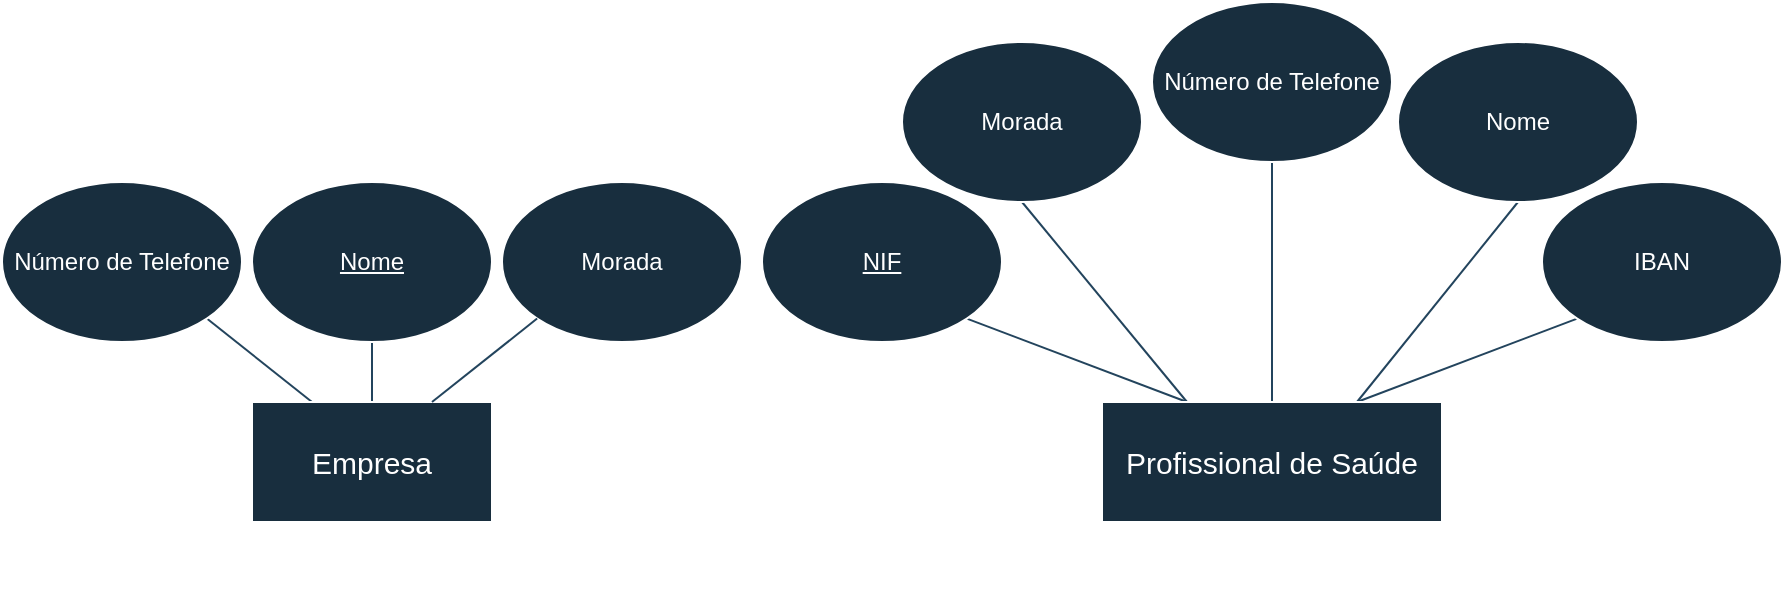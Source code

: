 <mxfile version="24.2.7" type="github" pages="2">
  <diagram id="R2lEEEUBdFMjLlhIrx00" name="Page-1">
    <mxGraphModel dx="1230" dy="783" grid="1" gridSize="10" guides="1" tooltips="1" connect="1" arrows="0" fold="1" page="1" pageScale="1" pageWidth="850" pageHeight="1100" math="0" shadow="0" extFonts="Permanent Marker^https://fonts.googleapis.com/css?family=Permanent+Marker">
      <root>
        <mxCell id="0" />
        <mxCell id="1" parent="0" />
        <mxCell id="osjCYdtPVFfUL0etH68a-21" style="rounded=0;orthogonalLoop=1;jettySize=auto;html=1;exitX=0.25;exitY=0;exitDx=0;exitDy=0;entryX=1;entryY=1;entryDx=0;entryDy=0;strokeColor=#23445D;endArrow=none;endFill=0;" edge="1" parent="1" source="osjCYdtPVFfUL0etH68a-17" target="osjCYdtPVFfUL0etH68a-19">
          <mxGeometry relative="1" as="geometry" />
        </mxCell>
        <mxCell id="osjCYdtPVFfUL0etH68a-24" style="rounded=0;orthogonalLoop=1;jettySize=auto;html=1;exitX=0.25;exitY=0;exitDx=0;exitDy=0;entryX=0.5;entryY=1;entryDx=0;entryDy=0;strokeColor=#23445D;endArrow=none;endFill=0;" edge="1" parent="1" source="osjCYdtPVFfUL0etH68a-17" target="osjCYdtPVFfUL0etH68a-23">
          <mxGeometry relative="1" as="geometry" />
        </mxCell>
        <mxCell id="osjCYdtPVFfUL0etH68a-25" style="edgeStyle=orthogonalEdgeStyle;rounded=0;orthogonalLoop=1;jettySize=auto;html=1;exitX=0.5;exitY=0;exitDx=0;exitDy=0;strokeColor=#23445D;entryX=0.5;entryY=1;entryDx=0;entryDy=0;endArrow=none;endFill=0;" edge="1" parent="1" source="osjCYdtPVFfUL0etH68a-17" target="osjCYdtPVFfUL0etH68a-26">
          <mxGeometry relative="1" as="geometry">
            <mxPoint x="645.0" y="170" as="targetPoint" />
          </mxGeometry>
        </mxCell>
        <mxCell id="osjCYdtPVFfUL0etH68a-28" style="rounded=0;orthogonalLoop=1;jettySize=auto;html=1;exitX=0.75;exitY=0;exitDx=0;exitDy=0;entryX=0.5;entryY=1;entryDx=0;entryDy=0;strokeColor=#23445D;endArrow=none;endFill=0;" edge="1" parent="1" source="osjCYdtPVFfUL0etH68a-17" target="osjCYdtPVFfUL0etH68a-27">
          <mxGeometry relative="1" as="geometry" />
        </mxCell>
        <mxCell id="osjCYdtPVFfUL0etH68a-30" style="rounded=0;orthogonalLoop=1;jettySize=auto;html=1;exitX=0.75;exitY=0;exitDx=0;exitDy=0;entryX=0;entryY=1;entryDx=0;entryDy=0;strokeColor=#23445D;endArrow=none;endFill=0;" edge="1" parent="1" source="osjCYdtPVFfUL0etH68a-17" target="osjCYdtPVFfUL0etH68a-29">
          <mxGeometry relative="1" as="geometry" />
        </mxCell>
        <mxCell id="osjCYdtPVFfUL0etH68a-17" value="&lt;font style=&quot;font-size: 15px;&quot;&gt;Profissional de Saúde&lt;/font&gt;" style="rounded=0;whiteSpace=wrap;html=1;strokeColor=#FFFFFF;fontColor=#FFFFFF;fillColor=#182E3E;" vertex="1" parent="1">
          <mxGeometry x="560" y="270" width="170" height="60" as="geometry" />
        </mxCell>
        <mxCell id="osjCYdtPVFfUL0etH68a-19" value="&lt;u&gt;NIF&lt;/u&gt;" style="ellipse;whiteSpace=wrap;html=1;labelBackgroundColor=none;fillColor=#182E3E;strokeColor=#FFFFFF;fontColor=#FFFFFF;" vertex="1" parent="1">
          <mxGeometry x="390" y="160" width="120" height="80" as="geometry" />
        </mxCell>
        <mxCell id="osjCYdtPVFfUL0etH68a-20" value="" style="group" vertex="1" connectable="0" parent="1">
          <mxGeometry x="10" y="160" width="370" height="210" as="geometry" />
        </mxCell>
        <mxCell id="osjCYdtPVFfUL0etH68a-3" style="edgeStyle=orthogonalEdgeStyle;rounded=0;orthogonalLoop=1;jettySize=auto;html=1;exitX=0.5;exitY=0;exitDx=0;exitDy=0;entryX=0.5;entryY=1;entryDx=0;entryDy=0;endArrow=none;endFill=0;labelBackgroundColor=none;strokeColor=#23445D;fontColor=default;" edge="1" parent="osjCYdtPVFfUL0etH68a-20" source="Xq9BSYsF8t9AHOJS5VjR-1" target="Xq9BSYsF8t9AHOJS5VjR-3">
          <mxGeometry relative="1" as="geometry" />
        </mxCell>
        <mxCell id="osjCYdtPVFfUL0etH68a-14" style="rounded=0;orthogonalLoop=1;jettySize=auto;html=1;exitX=0.25;exitY=0;exitDx=0;exitDy=0;strokeColor=#23445D;startArrow=none;startFill=0;endArrow=none;endFill=0;entryX=1;entryY=1;entryDx=0;entryDy=0;" edge="1" parent="osjCYdtPVFfUL0etH68a-20" source="Xq9BSYsF8t9AHOJS5VjR-1" target="osjCYdtPVFfUL0etH68a-16">
          <mxGeometry relative="1" as="geometry">
            <mxPoint x="85" y="90" as="targetPoint" />
          </mxGeometry>
        </mxCell>
        <mxCell id="Xq9BSYsF8t9AHOJS5VjR-1" value="&lt;font style=&quot;font-size: 15px;&quot;&gt;Empresa&lt;/font&gt;" style="rounded=0;whiteSpace=wrap;html=1;labelBackgroundColor=none;fillColor=#182E3E;strokeColor=#FFFFFF;fontColor=#FFFFFF;" vertex="1" parent="osjCYdtPVFfUL0etH68a-20">
          <mxGeometry x="125" y="110" width="120" height="60" as="geometry" />
        </mxCell>
        <mxCell id="Xq9BSYsF8t9AHOJS5VjR-3" value="&lt;u&gt;Nome&lt;/u&gt;" style="ellipse;whiteSpace=wrap;html=1;labelBackgroundColor=none;fillColor=#182E3E;strokeColor=#FFFFFF;fontColor=#FFFFFF;" vertex="1" parent="osjCYdtPVFfUL0etH68a-20">
          <mxGeometry x="125" width="120" height="80" as="geometry" />
        </mxCell>
        <mxCell id="osjCYdtPVFfUL0etH68a-4" value="Morada" style="ellipse;whiteSpace=wrap;html=1;labelBackgroundColor=none;fillColor=#182E3E;strokeColor=#FFFFFF;fontColor=#FFFFFF;" vertex="1" parent="osjCYdtPVFfUL0etH68a-20">
          <mxGeometry x="250" width="120" height="80" as="geometry" />
        </mxCell>
        <mxCell id="osjCYdtPVFfUL0etH68a-6" value="" style="endArrow=none;html=1;rounded=0;entryX=0;entryY=1;entryDx=0;entryDy=0;exitX=0.75;exitY=0;exitDx=0;exitDy=0;labelBackgroundColor=none;strokeColor=#23445D;fontColor=default;" edge="1" parent="osjCYdtPVFfUL0etH68a-20" source="Xq9BSYsF8t9AHOJS5VjR-1" target="osjCYdtPVFfUL0etH68a-4">
          <mxGeometry width="50" height="50" relative="1" as="geometry">
            <mxPoint x="165" y="200" as="sourcePoint" />
            <mxPoint x="215" y="150" as="targetPoint" />
            <Array as="points" />
          </mxGeometry>
        </mxCell>
        <mxCell id="osjCYdtPVFfUL0etH68a-16" value="Número de Telefone" style="ellipse;whiteSpace=wrap;html=1;labelBackgroundColor=none;fillColor=#182E3E;strokeColor=#FFFFFF;fontColor=#FFFFFF;" vertex="1" parent="osjCYdtPVFfUL0etH68a-20">
          <mxGeometry width="120" height="80" as="geometry" />
        </mxCell>
        <mxCell id="osjCYdtPVFfUL0etH68a-23" value="Morada" style="ellipse;whiteSpace=wrap;html=1;labelBackgroundColor=none;fillColor=#182E3E;strokeColor=#FFFFFF;fontColor=#FFFFFF;" vertex="1" parent="1">
          <mxGeometry x="460" y="90" width="120" height="80" as="geometry" />
        </mxCell>
        <mxCell id="osjCYdtPVFfUL0etH68a-26" value="Número de Telefone" style="ellipse;whiteSpace=wrap;html=1;labelBackgroundColor=none;fillColor=#182E3E;strokeColor=#FFFFFF;fontColor=#FFFFFF;" vertex="1" parent="1">
          <mxGeometry x="585" y="70" width="120" height="80" as="geometry" />
        </mxCell>
        <mxCell id="osjCYdtPVFfUL0etH68a-27" value="Nome" style="ellipse;whiteSpace=wrap;html=1;labelBackgroundColor=none;fillColor=#182E3E;strokeColor=#FFFFFF;fontColor=#FFFFFF;" vertex="1" parent="1">
          <mxGeometry x="708" y="90" width="120" height="80" as="geometry" />
        </mxCell>
        <mxCell id="osjCYdtPVFfUL0etH68a-29" value="IBAN" style="ellipse;whiteSpace=wrap;html=1;labelBackgroundColor=none;fillColor=#182E3E;strokeColor=#FFFFFF;fontColor=#FFFFFF;" vertex="1" parent="1">
          <mxGeometry x="780" y="160" width="120" height="80" as="geometry" />
        </mxCell>
      </root>
    </mxGraphModel>
  </diagram>
  <diagram id="eszG7Yqa4CYs2EVS8M4d" name="Page-2">
    <mxGraphModel dx="984" dy="626" grid="1" gridSize="10" guides="1" tooltips="1" connect="1" arrows="1" fold="1" page="1" pageScale="1" pageWidth="827" pageHeight="1169" math="0" shadow="0">
      <root>
        <mxCell id="0" />
        <mxCell id="1" parent="0" />
      </root>
    </mxGraphModel>
  </diagram>
</mxfile>
